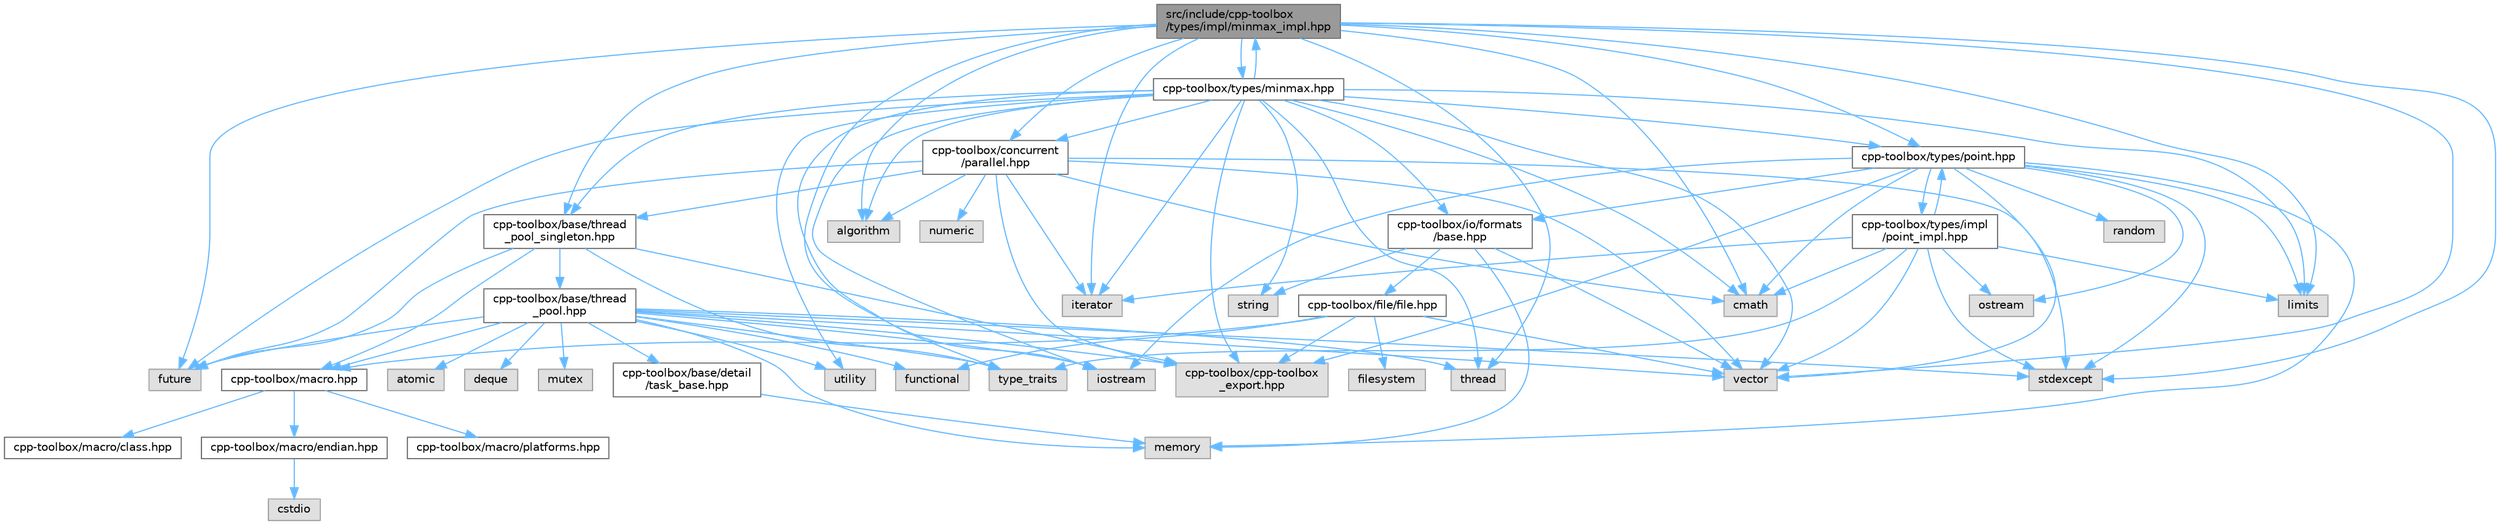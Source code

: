 digraph "src/include/cpp-toolbox/types/impl/minmax_impl.hpp"
{
 // LATEX_PDF_SIZE
  bgcolor="transparent";
  edge [fontname=Helvetica,fontsize=10,labelfontname=Helvetica,labelfontsize=10];
  node [fontname=Helvetica,fontsize=10,shape=box,height=0.2,width=0.4];
  Node1 [id="Node000001",label="src/include/cpp-toolbox\l/types/impl/minmax_impl.hpp",height=0.2,width=0.4,color="gray40", fillcolor="grey60", style="filled", fontcolor="black",tooltip=" "];
  Node1 -> Node2 [id="edge1_Node000001_Node000002",color="steelblue1",style="solid",tooltip=" "];
  Node2 [id="Node000002",label="cpp-toolbox/types/minmax.hpp",height=0.2,width=0.4,color="grey40", fillcolor="white", style="filled",URL="$minmax_8hpp.html",tooltip=" "];
  Node2 -> Node3 [id="edge2_Node000002_Node000003",color="steelblue1",style="solid",tooltip=" "];
  Node3 [id="Node000003",label="algorithm",height=0.2,width=0.4,color="grey60", fillcolor="#E0E0E0", style="filled",tooltip=" "];
  Node2 -> Node4 [id="edge3_Node000002_Node000004",color="steelblue1",style="solid",tooltip=" "];
  Node4 [id="Node000004",label="cmath",height=0.2,width=0.4,color="grey60", fillcolor="#E0E0E0", style="filled",tooltip=" "];
  Node2 -> Node5 [id="edge4_Node000002_Node000005",color="steelblue1",style="solid",tooltip=" "];
  Node5 [id="Node000005",label="future",height=0.2,width=0.4,color="grey60", fillcolor="#E0E0E0", style="filled",tooltip=" "];
  Node2 -> Node6 [id="edge5_Node000002_Node000006",color="steelblue1",style="solid",tooltip=" "];
  Node6 [id="Node000006",label="iostream",height=0.2,width=0.4,color="grey60", fillcolor="#E0E0E0", style="filled",tooltip=" "];
  Node2 -> Node7 [id="edge6_Node000002_Node000007",color="steelblue1",style="solid",tooltip=" "];
  Node7 [id="Node000007",label="iterator",height=0.2,width=0.4,color="grey60", fillcolor="#E0E0E0", style="filled",tooltip=" "];
  Node2 -> Node8 [id="edge7_Node000002_Node000008",color="steelblue1",style="solid",tooltip=" "];
  Node8 [id="Node000008",label="limits",height=0.2,width=0.4,color="grey60", fillcolor="#E0E0E0", style="filled",tooltip=" "];
  Node2 -> Node9 [id="edge8_Node000002_Node000009",color="steelblue1",style="solid",tooltip=" "];
  Node9 [id="Node000009",label="string",height=0.2,width=0.4,color="grey60", fillcolor="#E0E0E0", style="filled",tooltip=" "];
  Node2 -> Node10 [id="edge9_Node000002_Node000010",color="steelblue1",style="solid",tooltip=" "];
  Node10 [id="Node000010",label="thread",height=0.2,width=0.4,color="grey60", fillcolor="#E0E0E0", style="filled",tooltip=" "];
  Node2 -> Node11 [id="edge10_Node000002_Node000011",color="steelblue1",style="solid",tooltip=" "];
  Node11 [id="Node000011",label="type_traits",height=0.2,width=0.4,color="grey60", fillcolor="#E0E0E0", style="filled",tooltip=" "];
  Node2 -> Node12 [id="edge11_Node000002_Node000012",color="steelblue1",style="solid",tooltip=" "];
  Node12 [id="Node000012",label="utility",height=0.2,width=0.4,color="grey60", fillcolor="#E0E0E0", style="filled",tooltip=" "];
  Node2 -> Node13 [id="edge12_Node000002_Node000013",color="steelblue1",style="solid",tooltip=" "];
  Node13 [id="Node000013",label="vector",height=0.2,width=0.4,color="grey60", fillcolor="#E0E0E0", style="filled",tooltip=" "];
  Node2 -> Node14 [id="edge13_Node000002_Node000014",color="steelblue1",style="solid",tooltip=" "];
  Node14 [id="Node000014",label="cpp-toolbox/base/thread\l_pool_singleton.hpp",height=0.2,width=0.4,color="grey40", fillcolor="white", style="filled",URL="$thread__pool__singleton_8hpp.html",tooltip=" "];
  Node14 -> Node5 [id="edge14_Node000014_Node000005",color="steelblue1",style="solid",tooltip=" "];
  Node14 -> Node11 [id="edge15_Node000014_Node000011",color="steelblue1",style="solid",tooltip=" "];
  Node14 -> Node15 [id="edge16_Node000014_Node000015",color="steelblue1",style="solid",tooltip=" "];
  Node15 [id="Node000015",label="cpp-toolbox/cpp-toolbox\l_export.hpp",height=0.2,width=0.4,color="grey60", fillcolor="#E0E0E0", style="filled",tooltip=" "];
  Node14 -> Node16 [id="edge17_Node000014_Node000016",color="steelblue1",style="solid",tooltip=" "];
  Node16 [id="Node000016",label="cpp-toolbox/macro.hpp",height=0.2,width=0.4,color="grey40", fillcolor="white", style="filled",URL="$macro_8hpp.html",tooltip="通用的编译器、平台、架构检测和实用宏定义 / Common macros for compiler, platform, architecture detection and utility macro..."];
  Node16 -> Node17 [id="edge18_Node000016_Node000017",color="steelblue1",style="solid",tooltip=" "];
  Node17 [id="Node000017",label="cpp-toolbox/macro/class.hpp",height=0.2,width=0.4,color="grey40", fillcolor="white", style="filled",URL="$class_8hpp.html",tooltip=" "];
  Node16 -> Node18 [id="edge19_Node000016_Node000018",color="steelblue1",style="solid",tooltip=" "];
  Node18 [id="Node000018",label="cpp-toolbox/macro/endian.hpp",height=0.2,width=0.4,color="grey40", fillcolor="white", style="filled",URL="$endian_8hpp.html",tooltip=" "];
  Node18 -> Node19 [id="edge20_Node000018_Node000019",color="steelblue1",style="solid",tooltip=" "];
  Node19 [id="Node000019",label="cstdio",height=0.2,width=0.4,color="grey60", fillcolor="#E0E0E0", style="filled",tooltip=" "];
  Node16 -> Node20 [id="edge21_Node000016_Node000020",color="steelblue1",style="solid",tooltip=" "];
  Node20 [id="Node000020",label="cpp-toolbox/macro/platforms.hpp",height=0.2,width=0.4,color="grey40", fillcolor="white", style="filled",URL="$platforms_8hpp.html",tooltip=" "];
  Node14 -> Node21 [id="edge22_Node000014_Node000021",color="steelblue1",style="solid",tooltip=" "];
  Node21 [id="Node000021",label="cpp-toolbox/base/thread\l_pool.hpp",height=0.2,width=0.4,color="grey40", fillcolor="white", style="filled",URL="$thread__pool_8hpp.html",tooltip=" "];
  Node21 -> Node22 [id="edge23_Node000021_Node000022",color="steelblue1",style="solid",tooltip=" "];
  Node22 [id="Node000022",label="atomic",height=0.2,width=0.4,color="grey60", fillcolor="#E0E0E0", style="filled",tooltip=" "];
  Node21 -> Node23 [id="edge24_Node000021_Node000023",color="steelblue1",style="solid",tooltip=" "];
  Node23 [id="Node000023",label="deque",height=0.2,width=0.4,color="grey60", fillcolor="#E0E0E0", style="filled",tooltip=" "];
  Node21 -> Node24 [id="edge25_Node000021_Node000024",color="steelblue1",style="solid",tooltip=" "];
  Node24 [id="Node000024",label="functional",height=0.2,width=0.4,color="grey60", fillcolor="#E0E0E0", style="filled",tooltip=" "];
  Node21 -> Node5 [id="edge26_Node000021_Node000005",color="steelblue1",style="solid",tooltip=" "];
  Node21 -> Node6 [id="edge27_Node000021_Node000006",color="steelblue1",style="solid",tooltip=" "];
  Node21 -> Node25 [id="edge28_Node000021_Node000025",color="steelblue1",style="solid",tooltip=" "];
  Node25 [id="Node000025",label="memory",height=0.2,width=0.4,color="grey60", fillcolor="#E0E0E0", style="filled",tooltip=" "];
  Node21 -> Node26 [id="edge29_Node000021_Node000026",color="steelblue1",style="solid",tooltip=" "];
  Node26 [id="Node000026",label="mutex",height=0.2,width=0.4,color="grey60", fillcolor="#E0E0E0", style="filled",tooltip=" "];
  Node21 -> Node27 [id="edge30_Node000021_Node000027",color="steelblue1",style="solid",tooltip=" "];
  Node27 [id="Node000027",label="stdexcept",height=0.2,width=0.4,color="grey60", fillcolor="#E0E0E0", style="filled",tooltip=" "];
  Node21 -> Node10 [id="edge31_Node000021_Node000010",color="steelblue1",style="solid",tooltip=" "];
  Node21 -> Node11 [id="edge32_Node000021_Node000011",color="steelblue1",style="solid",tooltip=" "];
  Node21 -> Node12 [id="edge33_Node000021_Node000012",color="steelblue1",style="solid",tooltip=" "];
  Node21 -> Node13 [id="edge34_Node000021_Node000013",color="steelblue1",style="solid",tooltip=" "];
  Node21 -> Node28 [id="edge35_Node000021_Node000028",color="steelblue1",style="solid",tooltip=" "];
  Node28 [id="Node000028",label="cpp-toolbox/base/detail\l/task_base.hpp",height=0.2,width=0.4,color="grey40", fillcolor="white", style="filled",URL="$task__base_8hpp.html",tooltip=" "];
  Node28 -> Node25 [id="edge36_Node000028_Node000025",color="steelblue1",style="solid",tooltip=" "];
  Node21 -> Node15 [id="edge37_Node000021_Node000015",color="steelblue1",style="solid",tooltip=" "];
  Node21 -> Node16 [id="edge38_Node000021_Node000016",color="steelblue1",style="solid",tooltip=" "];
  Node2 -> Node29 [id="edge39_Node000002_Node000029",color="steelblue1",style="solid",tooltip=" "];
  Node29 [id="Node000029",label="cpp-toolbox/concurrent\l/parallel.hpp",height=0.2,width=0.4,color="grey40", fillcolor="white", style="filled",URL="$parallel_8hpp.html",tooltip=" "];
  Node29 -> Node3 [id="edge40_Node000029_Node000003",color="steelblue1",style="solid",tooltip=" "];
  Node29 -> Node4 [id="edge41_Node000029_Node000004",color="steelblue1",style="solid",tooltip=" "];
  Node29 -> Node5 [id="edge42_Node000029_Node000005",color="steelblue1",style="solid",tooltip=" "];
  Node29 -> Node7 [id="edge43_Node000029_Node000007",color="steelblue1",style="solid",tooltip=" "];
  Node29 -> Node30 [id="edge44_Node000029_Node000030",color="steelblue1",style="solid",tooltip=" "];
  Node30 [id="Node000030",label="numeric",height=0.2,width=0.4,color="grey60", fillcolor="#E0E0E0", style="filled",tooltip=" "];
  Node29 -> Node27 [id="edge45_Node000029_Node000027",color="steelblue1",style="solid",tooltip=" "];
  Node29 -> Node13 [id="edge46_Node000029_Node000013",color="steelblue1",style="solid",tooltip=" "];
  Node29 -> Node15 [id="edge47_Node000029_Node000015",color="steelblue1",style="solid",tooltip=" "];
  Node29 -> Node14 [id="edge48_Node000029_Node000014",color="steelblue1",style="solid",tooltip=" "];
  Node2 -> Node15 [id="edge49_Node000002_Node000015",color="steelblue1",style="solid",tooltip=" "];
  Node2 -> Node31 [id="edge50_Node000002_Node000031",color="steelblue1",style="solid",tooltip=" "];
  Node31 [id="Node000031",label="cpp-toolbox/io/formats\l/base.hpp",height=0.2,width=0.4,color="grey40", fillcolor="white", style="filled",URL="$io_2formats_2base_8hpp.html",tooltip=" "];
  Node31 -> Node25 [id="edge51_Node000031_Node000025",color="steelblue1",style="solid",tooltip=" "];
  Node31 -> Node9 [id="edge52_Node000031_Node000009",color="steelblue1",style="solid",tooltip=" "];
  Node31 -> Node13 [id="edge53_Node000031_Node000013",color="steelblue1",style="solid",tooltip=" "];
  Node31 -> Node32 [id="edge54_Node000031_Node000032",color="steelblue1",style="solid",tooltip=" "];
  Node32 [id="Node000032",label="cpp-toolbox/file/file.hpp",height=0.2,width=0.4,color="grey40", fillcolor="white", style="filled",URL="$file_8hpp.html",tooltip=" "];
  Node32 -> Node33 [id="edge55_Node000032_Node000033",color="steelblue1",style="solid",tooltip=" "];
  Node33 [id="Node000033",label="filesystem",height=0.2,width=0.4,color="grey60", fillcolor="#E0E0E0", style="filled",tooltip=" "];
  Node32 -> Node24 [id="edge56_Node000032_Node000024",color="steelblue1",style="solid",tooltip=" "];
  Node32 -> Node13 [id="edge57_Node000032_Node000013",color="steelblue1",style="solid",tooltip=" "];
  Node32 -> Node15 [id="edge58_Node000032_Node000015",color="steelblue1",style="solid",tooltip=" "];
  Node32 -> Node16 [id="edge59_Node000032_Node000016",color="steelblue1",style="solid",tooltip=" "];
  Node2 -> Node34 [id="edge60_Node000002_Node000034",color="steelblue1",style="solid",tooltip=" "];
  Node34 [id="Node000034",label="cpp-toolbox/types/point.hpp",height=0.2,width=0.4,color="grey40", fillcolor="white", style="filled",URL="$point_8hpp.html",tooltip=" "];
  Node34 -> Node4 [id="edge61_Node000034_Node000004",color="steelblue1",style="solid",tooltip=" "];
  Node34 -> Node6 [id="edge62_Node000034_Node000006",color="steelblue1",style="solid",tooltip=" "];
  Node34 -> Node8 [id="edge63_Node000034_Node000008",color="steelblue1",style="solid",tooltip=" "];
  Node34 -> Node25 [id="edge64_Node000034_Node000025",color="steelblue1",style="solid",tooltip=" "];
  Node34 -> Node35 [id="edge65_Node000034_Node000035",color="steelblue1",style="solid",tooltip=" "];
  Node35 [id="Node000035",label="ostream",height=0.2,width=0.4,color="grey60", fillcolor="#E0E0E0", style="filled",tooltip=" "];
  Node34 -> Node36 [id="edge66_Node000034_Node000036",color="steelblue1",style="solid",tooltip=" "];
  Node36 [id="Node000036",label="random",height=0.2,width=0.4,color="grey60", fillcolor="#E0E0E0", style="filled",tooltip=" "];
  Node34 -> Node27 [id="edge67_Node000034_Node000027",color="steelblue1",style="solid",tooltip=" "];
  Node34 -> Node13 [id="edge68_Node000034_Node000013",color="steelblue1",style="solid",tooltip=" "];
  Node34 -> Node15 [id="edge69_Node000034_Node000015",color="steelblue1",style="solid",tooltip=" "];
  Node34 -> Node31 [id="edge70_Node000034_Node000031",color="steelblue1",style="solid",tooltip=" "];
  Node34 -> Node37 [id="edge71_Node000034_Node000037",color="steelblue1",style="solid",tooltip=" "];
  Node37 [id="Node000037",label="cpp-toolbox/types/impl\l/point_impl.hpp",height=0.2,width=0.4,color="grey40", fillcolor="white", style="filled",URL="$point__impl_8hpp.html",tooltip=" "];
  Node37 -> Node4 [id="edge72_Node000037_Node000004",color="steelblue1",style="solid",tooltip=" "];
  Node37 -> Node7 [id="edge73_Node000037_Node000007",color="steelblue1",style="solid",tooltip=" "];
  Node37 -> Node8 [id="edge74_Node000037_Node000008",color="steelblue1",style="solid",tooltip=" "];
  Node37 -> Node35 [id="edge75_Node000037_Node000035",color="steelblue1",style="solid",tooltip=" "];
  Node37 -> Node27 [id="edge76_Node000037_Node000027",color="steelblue1",style="solid",tooltip=" "];
  Node37 -> Node11 [id="edge77_Node000037_Node000011",color="steelblue1",style="solid",tooltip=" "];
  Node37 -> Node13 [id="edge78_Node000037_Node000013",color="steelblue1",style="solid",tooltip=" "];
  Node37 -> Node34 [id="edge79_Node000037_Node000034",color="steelblue1",style="solid",tooltip=" "];
  Node2 -> Node1 [id="edge80_Node000002_Node000001",color="steelblue1",style="solid",tooltip=" "];
  Node1 -> Node3 [id="edge81_Node000001_Node000003",color="steelblue1",style="solid",tooltip=" "];
  Node1 -> Node4 [id="edge82_Node000001_Node000004",color="steelblue1",style="solid",tooltip=" "];
  Node1 -> Node5 [id="edge83_Node000001_Node000005",color="steelblue1",style="solid",tooltip=" "];
  Node1 -> Node6 [id="edge84_Node000001_Node000006",color="steelblue1",style="solid",tooltip=" "];
  Node1 -> Node7 [id="edge85_Node000001_Node000007",color="steelblue1",style="solid",tooltip=" "];
  Node1 -> Node8 [id="edge86_Node000001_Node000008",color="steelblue1",style="solid",tooltip=" "];
  Node1 -> Node27 [id="edge87_Node000001_Node000027",color="steelblue1",style="solid",tooltip=" "];
  Node1 -> Node10 [id="edge88_Node000001_Node000010",color="steelblue1",style="solid",tooltip=" "];
  Node1 -> Node13 [id="edge89_Node000001_Node000013",color="steelblue1",style="solid",tooltip=" "];
  Node1 -> Node14 [id="edge90_Node000001_Node000014",color="steelblue1",style="solid",tooltip=" "];
  Node1 -> Node29 [id="edge91_Node000001_Node000029",color="steelblue1",style="solid",tooltip=" "];
  Node1 -> Node34 [id="edge92_Node000001_Node000034",color="steelblue1",style="solid",tooltip=" "];
}
